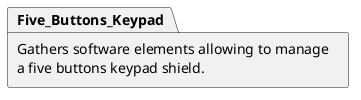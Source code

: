 @startuml

package Five_Buttons_Keypad [
  Gathers software elements allowing to manage
  a five buttons keypad shield.
]

@enduml